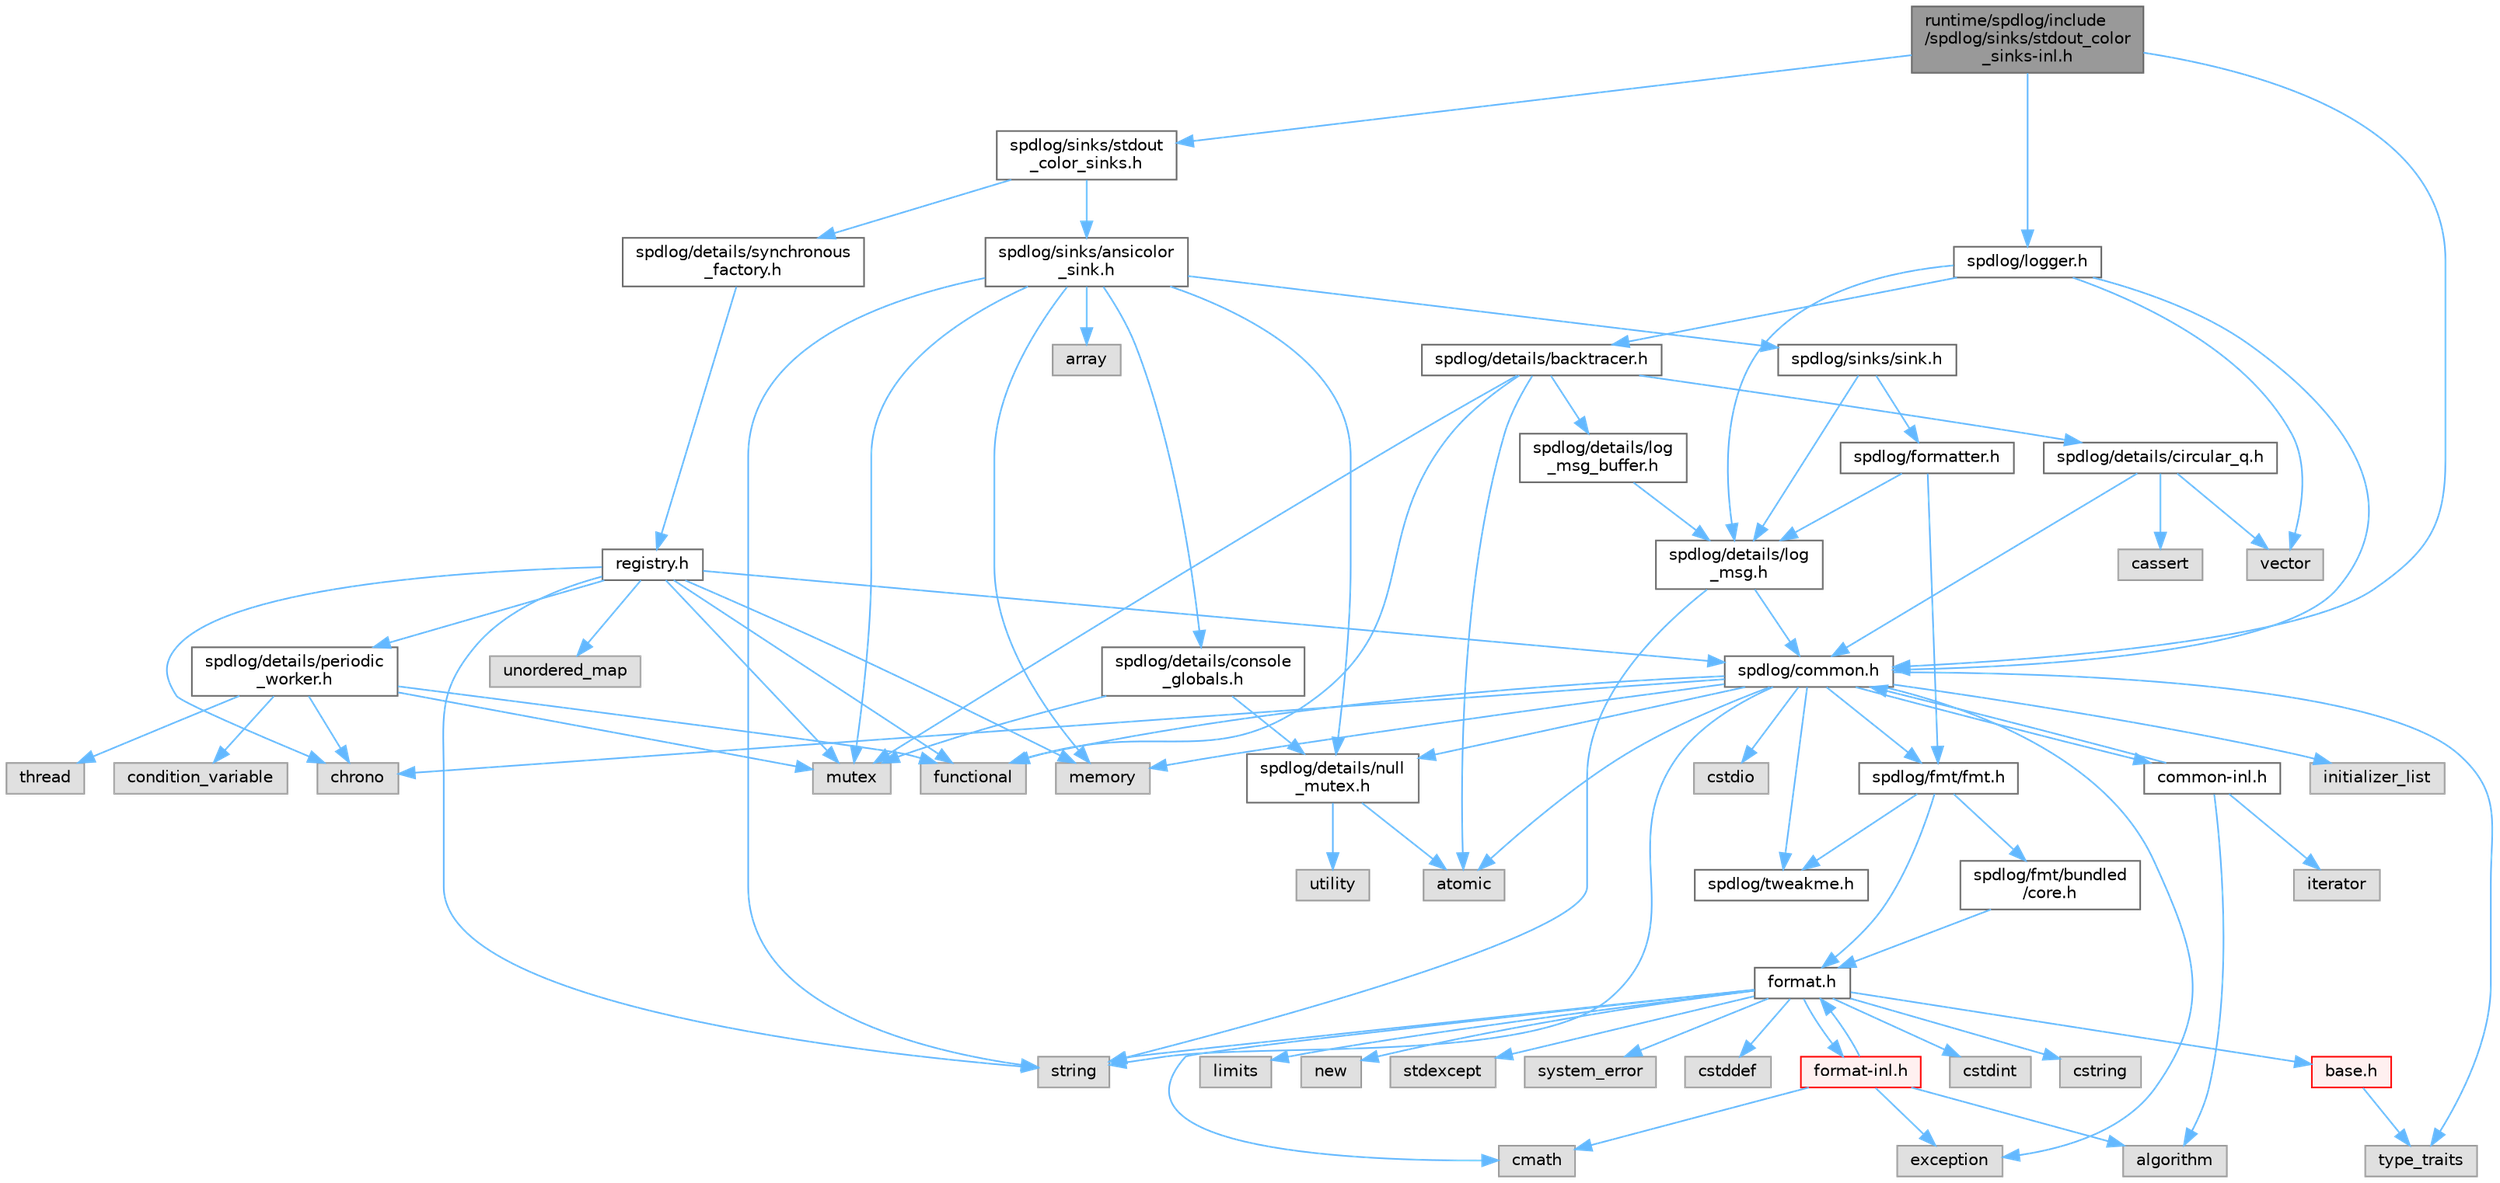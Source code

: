 digraph "runtime/spdlog/include/spdlog/sinks/stdout_color_sinks-inl.h"
{
 // LATEX_PDF_SIZE
  bgcolor="transparent";
  edge [fontname=Helvetica,fontsize=10,labelfontname=Helvetica,labelfontsize=10];
  node [fontname=Helvetica,fontsize=10,shape=box,height=0.2,width=0.4];
  Node1 [id="Node000001",label="runtime/spdlog/include\l/spdlog/sinks/stdout_color\l_sinks-inl.h",height=0.2,width=0.4,color="gray40", fillcolor="grey60", style="filled", fontcolor="black",tooltip=" "];
  Node1 -> Node2 [id="edge1_Node000001_Node000002",color="steelblue1",style="solid",tooltip=" "];
  Node2 [id="Node000002",label="spdlog/sinks/stdout\l_color_sinks.h",height=0.2,width=0.4,color="grey40", fillcolor="white", style="filled",URL="$stdout__color__sinks_8h.html",tooltip=" "];
  Node2 -> Node3 [id="edge2_Node000002_Node000003",color="steelblue1",style="solid",tooltip=" "];
  Node3 [id="Node000003",label="spdlog/sinks/ansicolor\l_sink.h",height=0.2,width=0.4,color="grey40", fillcolor="white", style="filled",URL="$ansicolor__sink_8h.html",tooltip=" "];
  Node3 -> Node4 [id="edge3_Node000003_Node000004",color="steelblue1",style="solid",tooltip=" "];
  Node4 [id="Node000004",label="array",height=0.2,width=0.4,color="grey60", fillcolor="#E0E0E0", style="filled",tooltip=" "];
  Node3 -> Node5 [id="edge4_Node000003_Node000005",color="steelblue1",style="solid",tooltip=" "];
  Node5 [id="Node000005",label="memory",height=0.2,width=0.4,color="grey60", fillcolor="#E0E0E0", style="filled",tooltip=" "];
  Node3 -> Node6 [id="edge5_Node000003_Node000006",color="steelblue1",style="solid",tooltip=" "];
  Node6 [id="Node000006",label="mutex",height=0.2,width=0.4,color="grey60", fillcolor="#E0E0E0", style="filled",tooltip=" "];
  Node3 -> Node7 [id="edge6_Node000003_Node000007",color="steelblue1",style="solid",tooltip=" "];
  Node7 [id="Node000007",label="spdlog/details/console\l_globals.h",height=0.2,width=0.4,color="grey40", fillcolor="white", style="filled",URL="$console__globals_8h.html",tooltip=" "];
  Node7 -> Node6 [id="edge7_Node000007_Node000006",color="steelblue1",style="solid",tooltip=" "];
  Node7 -> Node8 [id="edge8_Node000007_Node000008",color="steelblue1",style="solid",tooltip=" "];
  Node8 [id="Node000008",label="spdlog/details/null\l_mutex.h",height=0.2,width=0.4,color="grey40", fillcolor="white", style="filled",URL="$null__mutex_8h.html",tooltip=" "];
  Node8 -> Node9 [id="edge9_Node000008_Node000009",color="steelblue1",style="solid",tooltip=" "];
  Node9 [id="Node000009",label="atomic",height=0.2,width=0.4,color="grey60", fillcolor="#E0E0E0", style="filled",tooltip=" "];
  Node8 -> Node10 [id="edge10_Node000008_Node000010",color="steelblue1",style="solid",tooltip=" "];
  Node10 [id="Node000010",label="utility",height=0.2,width=0.4,color="grey60", fillcolor="#E0E0E0", style="filled",tooltip=" "];
  Node3 -> Node8 [id="edge11_Node000003_Node000008",color="steelblue1",style="solid",tooltip=" "];
  Node3 -> Node11 [id="edge12_Node000003_Node000011",color="steelblue1",style="solid",tooltip=" "];
  Node11 [id="Node000011",label="spdlog/sinks/sink.h",height=0.2,width=0.4,color="grey40", fillcolor="white", style="filled",URL="$sink_8h.html",tooltip=" "];
  Node11 -> Node12 [id="edge13_Node000011_Node000012",color="steelblue1",style="solid",tooltip=" "];
  Node12 [id="Node000012",label="spdlog/details/log\l_msg.h",height=0.2,width=0.4,color="grey40", fillcolor="white", style="filled",URL="$log__msg_8h.html",tooltip=" "];
  Node12 -> Node13 [id="edge14_Node000012_Node000013",color="steelblue1",style="solid",tooltip=" "];
  Node13 [id="Node000013",label="spdlog/common.h",height=0.2,width=0.4,color="grey40", fillcolor="white", style="filled",URL="$common_8h.html",tooltip=" "];
  Node13 -> Node8 [id="edge15_Node000013_Node000008",color="steelblue1",style="solid",tooltip=" "];
  Node13 -> Node14 [id="edge16_Node000013_Node000014",color="steelblue1",style="solid",tooltip=" "];
  Node14 [id="Node000014",label="spdlog/tweakme.h",height=0.2,width=0.4,color="grey40", fillcolor="white", style="filled",URL="$tweakme_8h.html",tooltip=" "];
  Node13 -> Node9 [id="edge17_Node000013_Node000009",color="steelblue1",style="solid",tooltip=" "];
  Node13 -> Node15 [id="edge18_Node000013_Node000015",color="steelblue1",style="solid",tooltip=" "];
  Node15 [id="Node000015",label="chrono",height=0.2,width=0.4,color="grey60", fillcolor="#E0E0E0", style="filled",tooltip=" "];
  Node13 -> Node16 [id="edge19_Node000013_Node000016",color="steelblue1",style="solid",tooltip=" "];
  Node16 [id="Node000016",label="cstdio",height=0.2,width=0.4,color="grey60", fillcolor="#E0E0E0", style="filled",tooltip=" "];
  Node13 -> Node17 [id="edge20_Node000013_Node000017",color="steelblue1",style="solid",tooltip=" "];
  Node17 [id="Node000017",label="exception",height=0.2,width=0.4,color="grey60", fillcolor="#E0E0E0", style="filled",tooltip=" "];
  Node13 -> Node18 [id="edge21_Node000013_Node000018",color="steelblue1",style="solid",tooltip=" "];
  Node18 [id="Node000018",label="functional",height=0.2,width=0.4,color="grey60", fillcolor="#E0E0E0", style="filled",tooltip=" "];
  Node13 -> Node19 [id="edge22_Node000013_Node000019",color="steelblue1",style="solid",tooltip=" "];
  Node19 [id="Node000019",label="initializer_list",height=0.2,width=0.4,color="grey60", fillcolor="#E0E0E0", style="filled",tooltip=" "];
  Node13 -> Node5 [id="edge23_Node000013_Node000005",color="steelblue1",style="solid",tooltip=" "];
  Node13 -> Node20 [id="edge24_Node000013_Node000020",color="steelblue1",style="solid",tooltip=" "];
  Node20 [id="Node000020",label="string",height=0.2,width=0.4,color="grey60", fillcolor="#E0E0E0", style="filled",tooltip=" "];
  Node13 -> Node21 [id="edge25_Node000013_Node000021",color="steelblue1",style="solid",tooltip=" "];
  Node21 [id="Node000021",label="type_traits",height=0.2,width=0.4,color="grey60", fillcolor="#E0E0E0", style="filled",tooltip=" "];
  Node13 -> Node22 [id="edge26_Node000013_Node000022",color="steelblue1",style="solid",tooltip=" "];
  Node22 [id="Node000022",label="spdlog/fmt/fmt.h",height=0.2,width=0.4,color="grey40", fillcolor="white", style="filled",URL="$fmt_8h.html",tooltip=" "];
  Node22 -> Node14 [id="edge27_Node000022_Node000014",color="steelblue1",style="solid",tooltip=" "];
  Node22 -> Node23 [id="edge28_Node000022_Node000023",color="steelblue1",style="solid",tooltip=" "];
  Node23 [id="Node000023",label="spdlog/fmt/bundled\l/core.h",height=0.2,width=0.4,color="grey40", fillcolor="white", style="filled",URL="$core_8h.html",tooltip=" "];
  Node23 -> Node24 [id="edge29_Node000023_Node000024",color="steelblue1",style="solid",tooltip=" "];
  Node24 [id="Node000024",label="format.h",height=0.2,width=0.4,color="grey40", fillcolor="white", style="filled",URL="$spdlog_2include_2spdlog_2fmt_2bundled_2format_8h.html",tooltip=" "];
  Node24 -> Node25 [id="edge30_Node000024_Node000025",color="steelblue1",style="solid",tooltip=" "];
  Node25 [id="Node000025",label="base.h",height=0.2,width=0.4,color="red", fillcolor="#FFF0F0", style="filled",URL="$base_8h.html",tooltip=" "];
  Node25 -> Node21 [id="edge31_Node000025_Node000021",color="steelblue1",style="solid",tooltip=" "];
  Node24 -> Node171 [id="edge32_Node000024_Node000171",color="steelblue1",style="solid",tooltip=" "];
  Node171 [id="Node000171",label="cmath",height=0.2,width=0.4,color="grey60", fillcolor="#E0E0E0", style="filled",tooltip=" "];
  Node24 -> Node31 [id="edge33_Node000024_Node000031",color="steelblue1",style="solid",tooltip=" "];
  Node31 [id="Node000031",label="cstddef",height=0.2,width=0.4,color="grey60", fillcolor="#E0E0E0", style="filled",tooltip=" "];
  Node24 -> Node32 [id="edge34_Node000024_Node000032",color="steelblue1",style="solid",tooltip=" "];
  Node32 [id="Node000032",label="cstdint",height=0.2,width=0.4,color="grey60", fillcolor="#E0E0E0", style="filled",tooltip=" "];
  Node24 -> Node34 [id="edge35_Node000024_Node000034",color="steelblue1",style="solid",tooltip=" "];
  Node34 [id="Node000034",label="cstring",height=0.2,width=0.4,color="grey60", fillcolor="#E0E0E0", style="filled",tooltip=" "];
  Node24 -> Node172 [id="edge36_Node000024_Node000172",color="steelblue1",style="solid",tooltip=" "];
  Node172 [id="Node000172",label="limits",height=0.2,width=0.4,color="grey60", fillcolor="#E0E0E0", style="filled",tooltip=" "];
  Node24 -> Node70 [id="edge37_Node000024_Node000070",color="steelblue1",style="solid",tooltip=" "];
  Node70 [id="Node000070",label="new",height=0.2,width=0.4,color="grey60", fillcolor="#E0E0E0", style="filled",tooltip=" "];
  Node24 -> Node173 [id="edge38_Node000024_Node000173",color="steelblue1",style="solid",tooltip=" "];
  Node173 [id="Node000173",label="stdexcept",height=0.2,width=0.4,color="grey60", fillcolor="#E0E0E0", style="filled",tooltip=" "];
  Node24 -> Node20 [id="edge39_Node000024_Node000020",color="steelblue1",style="solid",tooltip=" "];
  Node24 -> Node174 [id="edge40_Node000024_Node000174",color="steelblue1",style="solid",tooltip=" "];
  Node174 [id="Node000174",label="system_error",height=0.2,width=0.4,color="grey60", fillcolor="#E0E0E0", style="filled",tooltip=" "];
  Node24 -> Node175 [id="edge41_Node000024_Node000175",color="steelblue1",style="solid",tooltip=" "];
  Node175 [id="Node000175",label="format-inl.h",height=0.2,width=0.4,color="red", fillcolor="#FFF0F0", style="filled",URL="$format-inl_8h.html",tooltip=" "];
  Node175 -> Node176 [id="edge42_Node000175_Node000176",color="steelblue1",style="solid",tooltip=" "];
  Node176 [id="Node000176",label="algorithm",height=0.2,width=0.4,color="grey60", fillcolor="#E0E0E0", style="filled",tooltip=" "];
  Node175 -> Node171 [id="edge43_Node000175_Node000171",color="steelblue1",style="solid",tooltip=" "];
  Node175 -> Node17 [id="edge44_Node000175_Node000017",color="steelblue1",style="solid",tooltip=" "];
  Node175 -> Node24 [id="edge45_Node000175_Node000024",color="steelblue1",style="solid",tooltip=" "];
  Node22 -> Node24 [id="edge46_Node000022_Node000024",color="steelblue1",style="solid",tooltip=" "];
  Node13 -> Node180 [id="edge47_Node000013_Node000180",color="steelblue1",style="solid",tooltip=" "];
  Node180 [id="Node000180",label="common-inl.h",height=0.2,width=0.4,color="grey40", fillcolor="white", style="filled",URL="$common-inl_8h.html",tooltip=" "];
  Node180 -> Node13 [id="edge48_Node000180_Node000013",color="steelblue1",style="solid",tooltip=" "];
  Node180 -> Node176 [id="edge49_Node000180_Node000176",color="steelblue1",style="solid",tooltip=" "];
  Node180 -> Node181 [id="edge50_Node000180_Node000181",color="steelblue1",style="solid",tooltip=" "];
  Node181 [id="Node000181",label="iterator",height=0.2,width=0.4,color="grey60", fillcolor="#E0E0E0", style="filled",tooltip=" "];
  Node12 -> Node20 [id="edge51_Node000012_Node000020",color="steelblue1",style="solid",tooltip=" "];
  Node11 -> Node182 [id="edge52_Node000011_Node000182",color="steelblue1",style="solid",tooltip=" "];
  Node182 [id="Node000182",label="spdlog/formatter.h",height=0.2,width=0.4,color="grey40", fillcolor="white", style="filled",URL="$formatter_8h.html",tooltip=" "];
  Node182 -> Node12 [id="edge53_Node000182_Node000012",color="steelblue1",style="solid",tooltip=" "];
  Node182 -> Node22 [id="edge54_Node000182_Node000022",color="steelblue1",style="solid",tooltip=" "];
  Node3 -> Node20 [id="edge55_Node000003_Node000020",color="steelblue1",style="solid",tooltip=" "];
  Node2 -> Node183 [id="edge56_Node000002_Node000183",color="steelblue1",style="solid",tooltip=" "];
  Node183 [id="Node000183",label="spdlog/details/synchronous\l_factory.h",height=0.2,width=0.4,color="grey40", fillcolor="white", style="filled",URL="$synchronous__factory_8h.html",tooltip=" "];
  Node183 -> Node184 [id="edge57_Node000183_Node000184",color="steelblue1",style="solid",tooltip=" "];
  Node184 [id="Node000184",label="registry.h",height=0.2,width=0.4,color="grey40", fillcolor="white", style="filled",URL="$registry_8h.html",tooltip=" "];
  Node184 -> Node13 [id="edge58_Node000184_Node000013",color="steelblue1",style="solid",tooltip=" "];
  Node184 -> Node185 [id="edge59_Node000184_Node000185",color="steelblue1",style="solid",tooltip=" "];
  Node185 [id="Node000185",label="spdlog/details/periodic\l_worker.h",height=0.2,width=0.4,color="grey40", fillcolor="white", style="filled",URL="$periodic__worker_8h.html",tooltip=" "];
  Node185 -> Node15 [id="edge60_Node000185_Node000015",color="steelblue1",style="solid",tooltip=" "];
  Node185 -> Node186 [id="edge61_Node000185_Node000186",color="steelblue1",style="solid",tooltip=" "];
  Node186 [id="Node000186",label="condition_variable",height=0.2,width=0.4,color="grey60", fillcolor="#E0E0E0", style="filled",tooltip=" "];
  Node185 -> Node18 [id="edge62_Node000185_Node000018",color="steelblue1",style="solid",tooltip=" "];
  Node185 -> Node6 [id="edge63_Node000185_Node000006",color="steelblue1",style="solid",tooltip=" "];
  Node185 -> Node187 [id="edge64_Node000185_Node000187",color="steelblue1",style="solid",tooltip=" "];
  Node187 [id="Node000187",label="thread",height=0.2,width=0.4,color="grey60", fillcolor="#E0E0E0", style="filled",tooltip=" "];
  Node184 -> Node15 [id="edge65_Node000184_Node000015",color="steelblue1",style="solid",tooltip=" "];
  Node184 -> Node18 [id="edge66_Node000184_Node000018",color="steelblue1",style="solid",tooltip=" "];
  Node184 -> Node5 [id="edge67_Node000184_Node000005",color="steelblue1",style="solid",tooltip=" "];
  Node184 -> Node6 [id="edge68_Node000184_Node000006",color="steelblue1",style="solid",tooltip=" "];
  Node184 -> Node20 [id="edge69_Node000184_Node000020",color="steelblue1",style="solid",tooltip=" "];
  Node184 -> Node188 [id="edge70_Node000184_Node000188",color="steelblue1",style="solid",tooltip=" "];
  Node188 [id="Node000188",label="unordered_map",height=0.2,width=0.4,color="grey60", fillcolor="#E0E0E0", style="filled",tooltip=" "];
  Node1 -> Node13 [id="edge71_Node000001_Node000013",color="steelblue1",style="solid",tooltip=" "];
  Node1 -> Node189 [id="edge72_Node000001_Node000189",color="steelblue1",style="solid",tooltip=" "];
  Node189 [id="Node000189",label="spdlog/logger.h",height=0.2,width=0.4,color="grey40", fillcolor="white", style="filled",URL="$logger_8h.html",tooltip=" "];
  Node189 -> Node13 [id="edge73_Node000189_Node000013",color="steelblue1",style="solid",tooltip=" "];
  Node189 -> Node190 [id="edge74_Node000189_Node000190",color="steelblue1",style="solid",tooltip=" "];
  Node190 [id="Node000190",label="spdlog/details/backtracer.h",height=0.2,width=0.4,color="grey40", fillcolor="white", style="filled",URL="$backtracer_8h.html",tooltip=" "];
  Node190 -> Node191 [id="edge75_Node000190_Node000191",color="steelblue1",style="solid",tooltip=" "];
  Node191 [id="Node000191",label="spdlog/details/circular_q.h",height=0.2,width=0.4,color="grey40", fillcolor="white", style="filled",URL="$circular__q_8h.html",tooltip=" "];
  Node191 -> Node33 [id="edge76_Node000191_Node000033",color="steelblue1",style="solid",tooltip=" "];
  Node33 [id="Node000033",label="cassert",height=0.2,width=0.4,color="grey60", fillcolor="#E0E0E0", style="filled",tooltip=" "];
  Node191 -> Node192 [id="edge77_Node000191_Node000192",color="steelblue1",style="solid",tooltip=" "];
  Node192 [id="Node000192",label="vector",height=0.2,width=0.4,color="grey60", fillcolor="#E0E0E0", style="filled",tooltip=" "];
  Node191 -> Node13 [id="edge78_Node000191_Node000013",color="steelblue1",style="solid",tooltip=" "];
  Node190 -> Node193 [id="edge79_Node000190_Node000193",color="steelblue1",style="solid",tooltip=" "];
  Node193 [id="Node000193",label="spdlog/details/log\l_msg_buffer.h",height=0.2,width=0.4,color="grey40", fillcolor="white", style="filled",URL="$log__msg__buffer_8h.html",tooltip=" "];
  Node193 -> Node12 [id="edge80_Node000193_Node000012",color="steelblue1",style="solid",tooltip=" "];
  Node190 -> Node9 [id="edge81_Node000190_Node000009",color="steelblue1",style="solid",tooltip=" "];
  Node190 -> Node18 [id="edge82_Node000190_Node000018",color="steelblue1",style="solid",tooltip=" "];
  Node190 -> Node6 [id="edge83_Node000190_Node000006",color="steelblue1",style="solid",tooltip=" "];
  Node189 -> Node12 [id="edge84_Node000189_Node000012",color="steelblue1",style="solid",tooltip=" "];
  Node189 -> Node192 [id="edge85_Node000189_Node000192",color="steelblue1",style="solid",tooltip=" "];
}

